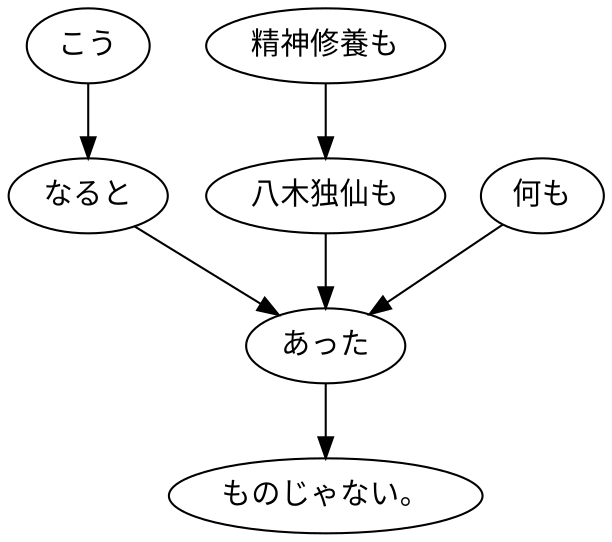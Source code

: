 digraph graph6523 {
	node0 [label="こう"];
	node1 [label="なると"];
	node2 [label="精神修養も"];
	node3 [label="八木独仙も"];
	node4 [label="何も"];
	node5 [label="あった"];
	node6 [label="ものじゃない。"];
	node0 -> node1;
	node1 -> node5;
	node2 -> node3;
	node3 -> node5;
	node4 -> node5;
	node5 -> node6;
}
